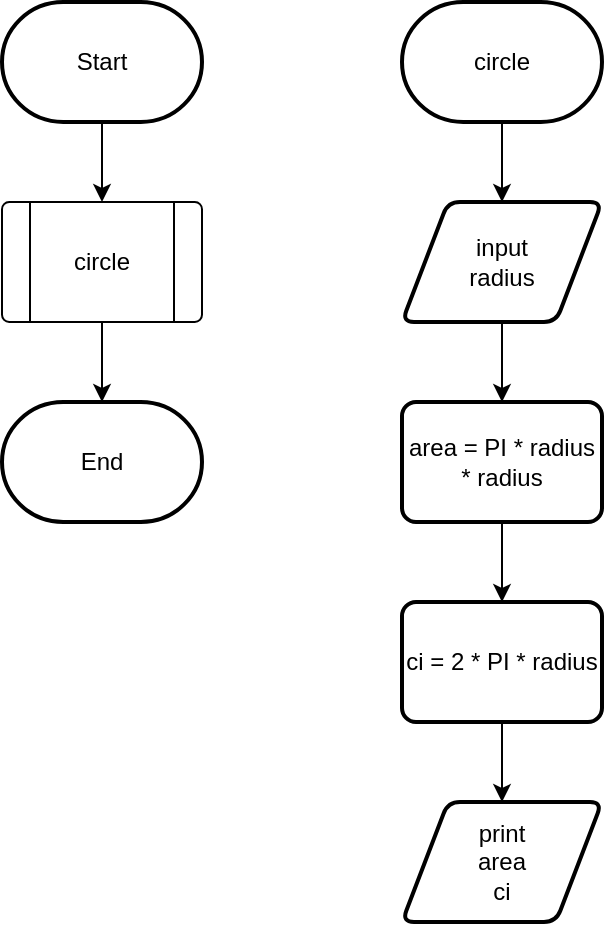 <mxfile version="21.2.3" type="device">
  <diagram name="Page-1" id="meVpuucZmTRkXuUqe6zO">
    <mxGraphModel dx="558" dy="941" grid="1" gridSize="10" guides="1" tooltips="1" connect="1" arrows="1" fold="1" page="1" pageScale="1" pageWidth="850" pageHeight="1100" math="0" shadow="0">
      <root>
        <mxCell id="0" />
        <mxCell id="1" parent="0" />
        <mxCell id="MFKZGZSC7KuNVaA1Gjoy-14" value="" style="edgeStyle=orthogonalEdgeStyle;rounded=0;orthogonalLoop=1;jettySize=auto;html=1;" edge="1" parent="1" source="MFKZGZSC7KuNVaA1Gjoy-1" target="MFKZGZSC7KuNVaA1Gjoy-3">
          <mxGeometry relative="1" as="geometry" />
        </mxCell>
        <mxCell id="MFKZGZSC7KuNVaA1Gjoy-1" value="&lt;div&gt;Start&lt;/div&gt;" style="strokeWidth=2;html=1;shape=mxgraph.flowchart.terminator;whiteSpace=wrap;" vertex="1" parent="1">
          <mxGeometry x="50" y="20" width="100" height="60" as="geometry" />
        </mxCell>
        <mxCell id="MFKZGZSC7KuNVaA1Gjoy-15" value="" style="edgeStyle=orthogonalEdgeStyle;rounded=0;orthogonalLoop=1;jettySize=auto;html=1;" edge="1" parent="1" source="MFKZGZSC7KuNVaA1Gjoy-3" target="MFKZGZSC7KuNVaA1Gjoy-5">
          <mxGeometry relative="1" as="geometry" />
        </mxCell>
        <mxCell id="MFKZGZSC7KuNVaA1Gjoy-3" value="circle" style="verticalLabelPosition=middle;verticalAlign=middle;html=1;shape=process;whiteSpace=wrap;rounded=1;size=0.14;arcSize=6;labelPosition=center;align=center;" vertex="1" parent="1">
          <mxGeometry x="50" y="120" width="100" height="60" as="geometry" />
        </mxCell>
        <mxCell id="MFKZGZSC7KuNVaA1Gjoy-10" value="" style="edgeStyle=orthogonalEdgeStyle;rounded=0;orthogonalLoop=1;jettySize=auto;html=1;" edge="1" parent="1" source="MFKZGZSC7KuNVaA1Gjoy-4" target="MFKZGZSC7KuNVaA1Gjoy-6">
          <mxGeometry relative="1" as="geometry" />
        </mxCell>
        <mxCell id="MFKZGZSC7KuNVaA1Gjoy-4" value="circle" style="strokeWidth=2;html=1;shape=mxgraph.flowchart.terminator;whiteSpace=wrap;" vertex="1" parent="1">
          <mxGeometry x="250" y="20" width="100" height="60" as="geometry" />
        </mxCell>
        <mxCell id="MFKZGZSC7KuNVaA1Gjoy-5" value="End" style="strokeWidth=2;html=1;shape=mxgraph.flowchart.terminator;whiteSpace=wrap;" vertex="1" parent="1">
          <mxGeometry x="50" y="220" width="100" height="60" as="geometry" />
        </mxCell>
        <mxCell id="MFKZGZSC7KuNVaA1Gjoy-11" value="" style="edgeStyle=orthogonalEdgeStyle;rounded=0;orthogonalLoop=1;jettySize=auto;html=1;" edge="1" parent="1" source="MFKZGZSC7KuNVaA1Gjoy-6" target="MFKZGZSC7KuNVaA1Gjoy-7">
          <mxGeometry relative="1" as="geometry" />
        </mxCell>
        <mxCell id="MFKZGZSC7KuNVaA1Gjoy-6" value="&lt;div&gt;input&lt;/div&gt;&lt;div&gt;radius&lt;br&gt;&lt;/div&gt;" style="shape=parallelogram;html=1;strokeWidth=2;perimeter=parallelogramPerimeter;whiteSpace=wrap;rounded=1;arcSize=12;size=0.23;" vertex="1" parent="1">
          <mxGeometry x="250" y="120" width="100" height="60" as="geometry" />
        </mxCell>
        <mxCell id="MFKZGZSC7KuNVaA1Gjoy-12" value="" style="edgeStyle=orthogonalEdgeStyle;rounded=0;orthogonalLoop=1;jettySize=auto;html=1;" edge="1" parent="1" source="MFKZGZSC7KuNVaA1Gjoy-7" target="MFKZGZSC7KuNVaA1Gjoy-8">
          <mxGeometry relative="1" as="geometry" />
        </mxCell>
        <mxCell id="MFKZGZSC7KuNVaA1Gjoy-7" value="area = PI * radius * radius" style="rounded=1;whiteSpace=wrap;html=1;absoluteArcSize=1;arcSize=14;strokeWidth=2;" vertex="1" parent="1">
          <mxGeometry x="250" y="220" width="100" height="60" as="geometry" />
        </mxCell>
        <mxCell id="MFKZGZSC7KuNVaA1Gjoy-13" value="" style="edgeStyle=orthogonalEdgeStyle;rounded=0;orthogonalLoop=1;jettySize=auto;html=1;" edge="1" parent="1" source="MFKZGZSC7KuNVaA1Gjoy-8" target="MFKZGZSC7KuNVaA1Gjoy-9">
          <mxGeometry relative="1" as="geometry" />
        </mxCell>
        <mxCell id="MFKZGZSC7KuNVaA1Gjoy-8" value="ci = 2 * PI * radius" style="rounded=1;whiteSpace=wrap;html=1;absoluteArcSize=1;arcSize=14;strokeWidth=2;" vertex="1" parent="1">
          <mxGeometry x="250" y="320" width="100" height="60" as="geometry" />
        </mxCell>
        <mxCell id="MFKZGZSC7KuNVaA1Gjoy-9" value="&lt;div&gt;print&lt;/div&gt;&lt;div&gt;area&lt;/div&gt;&lt;div&gt;ci&lt;br&gt;&lt;/div&gt;" style="shape=parallelogram;html=1;strokeWidth=2;perimeter=parallelogramPerimeter;whiteSpace=wrap;rounded=1;arcSize=12;size=0.23;" vertex="1" parent="1">
          <mxGeometry x="250" y="420" width="100" height="60" as="geometry" />
        </mxCell>
      </root>
    </mxGraphModel>
  </diagram>
</mxfile>
